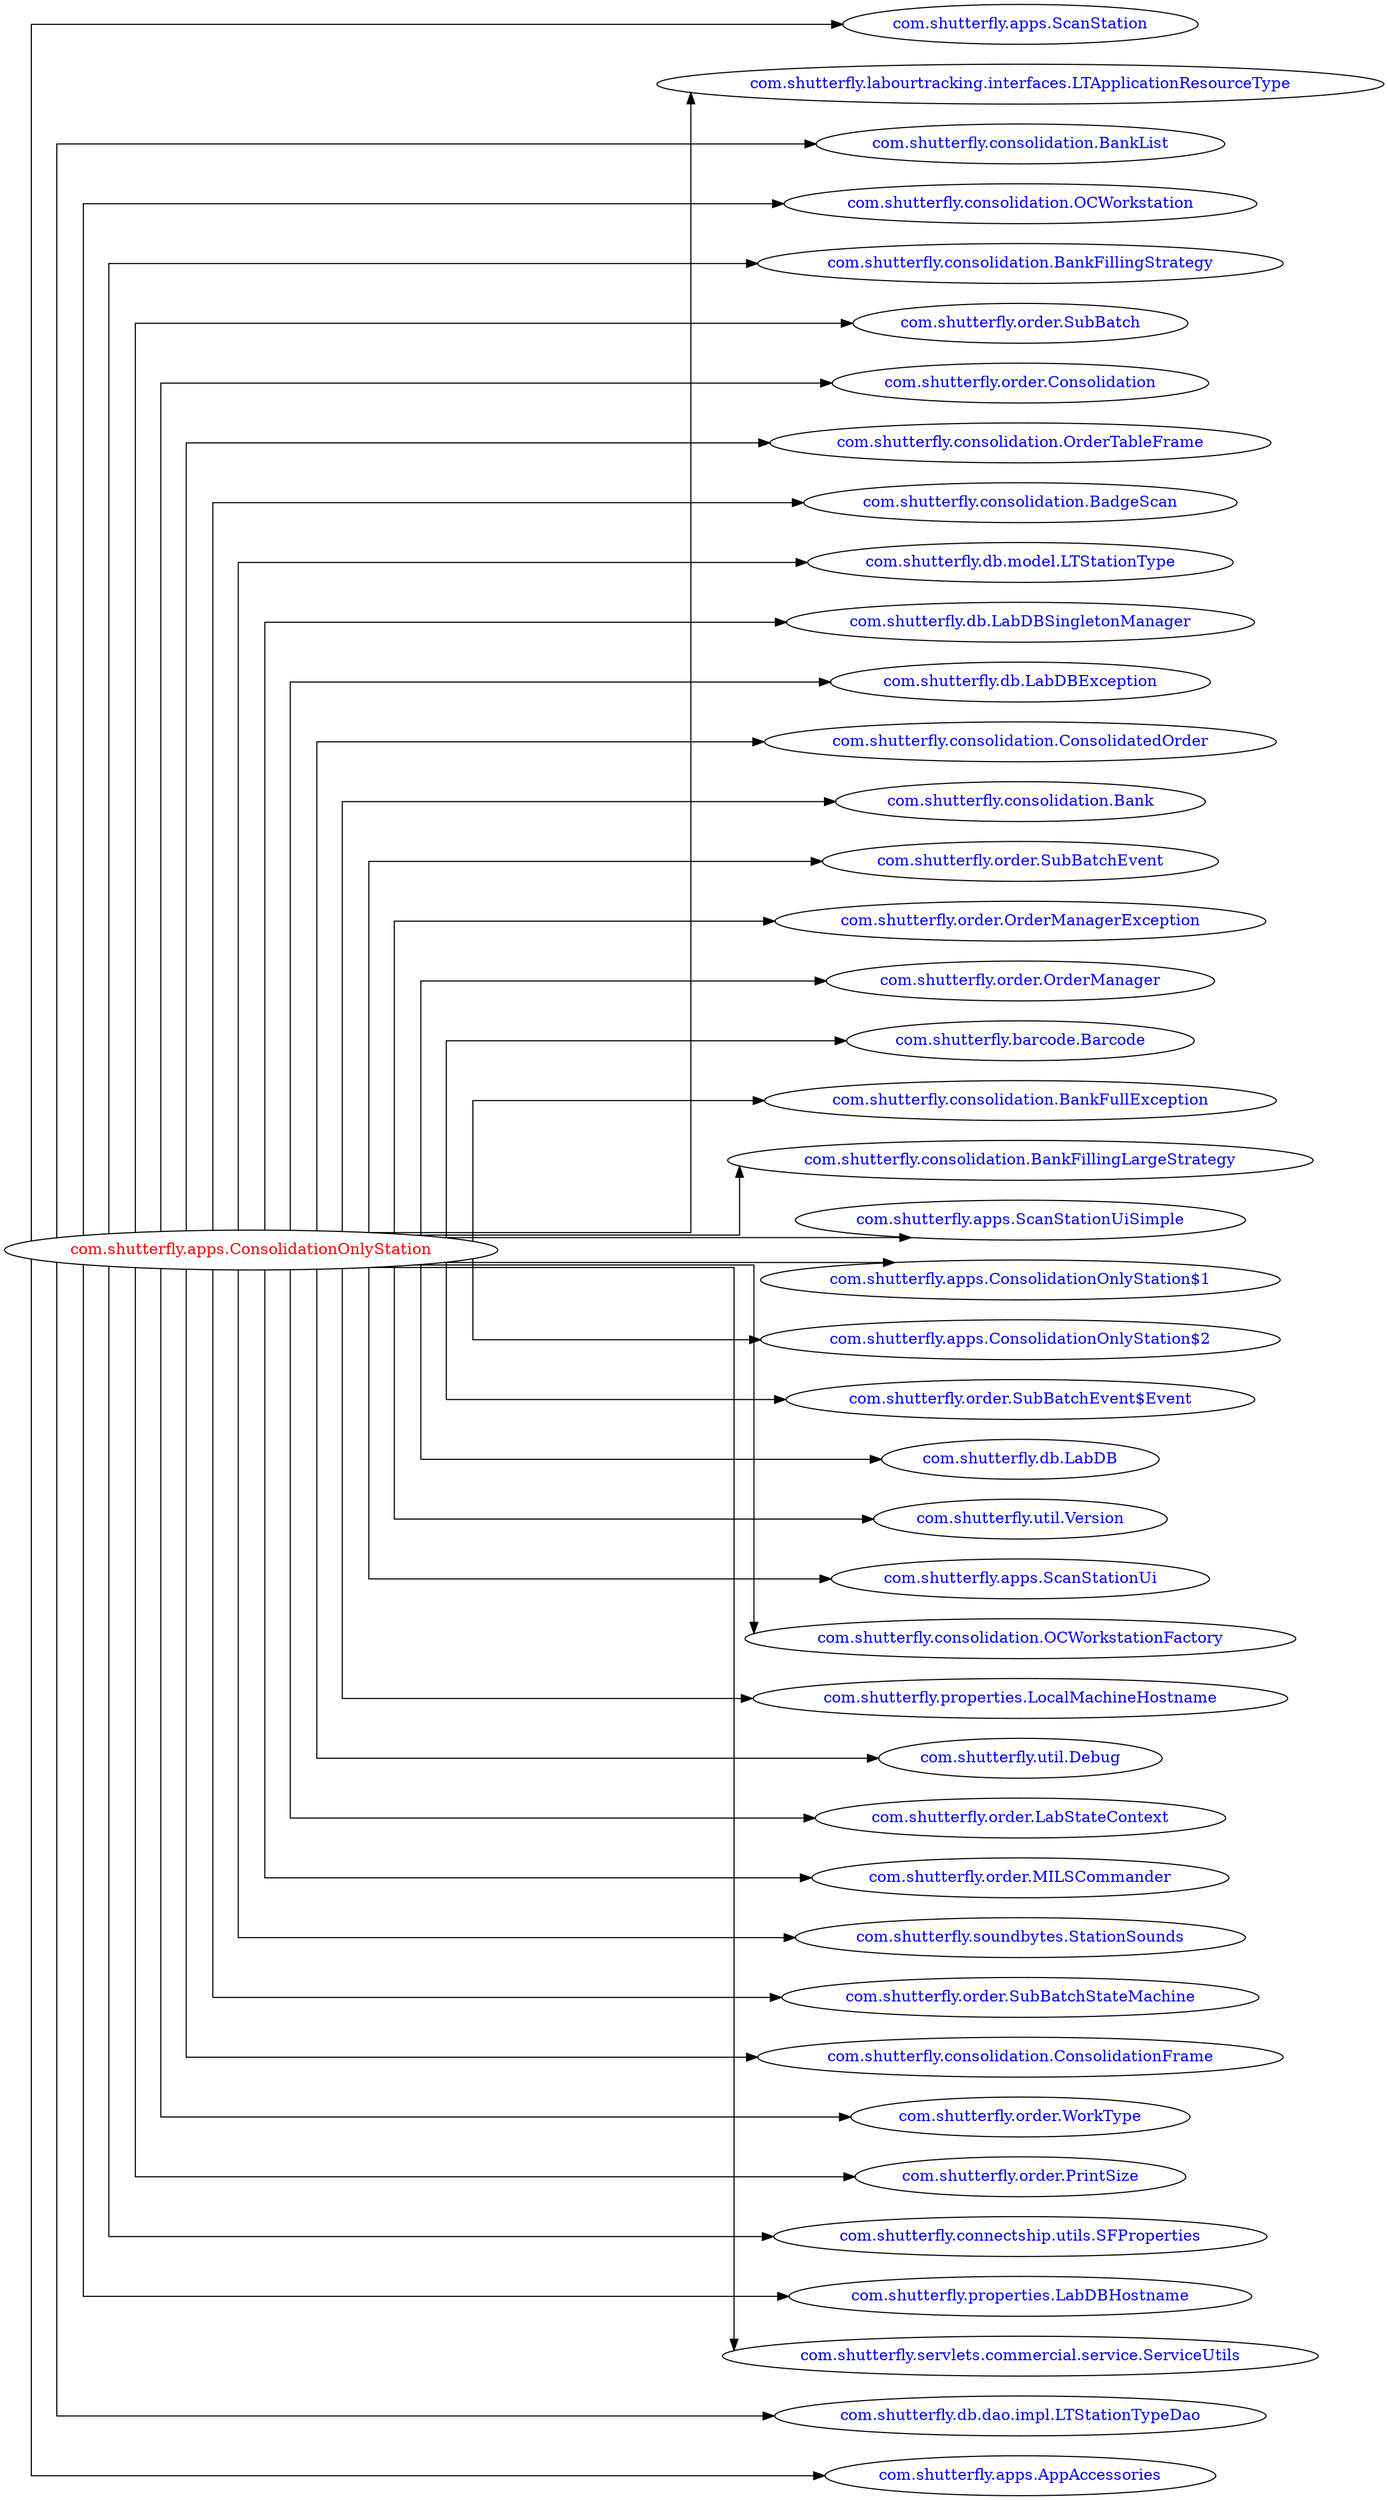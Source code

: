 digraph dependencyGraph {
 concentrate=true;
 ranksep="2.0";
 rankdir="LR"; 
 splines="ortho";
"com.shutterfly.apps.ConsolidationOnlyStation" [fontcolor="red"];
"com.shutterfly.apps.ScanStation" [ fontcolor="blue" ];
"com.shutterfly.apps.ConsolidationOnlyStation"->"com.shutterfly.apps.ScanStation";
"com.shutterfly.labourtracking.interfaces.LTApplicationResourceType" [ fontcolor="blue" ];
"com.shutterfly.apps.ConsolidationOnlyStation"->"com.shutterfly.labourtracking.interfaces.LTApplicationResourceType";
"com.shutterfly.consolidation.BankList" [ fontcolor="blue" ];
"com.shutterfly.apps.ConsolidationOnlyStation"->"com.shutterfly.consolidation.BankList";
"com.shutterfly.consolidation.OCWorkstation" [ fontcolor="blue" ];
"com.shutterfly.apps.ConsolidationOnlyStation"->"com.shutterfly.consolidation.OCWorkstation";
"com.shutterfly.consolidation.BankFillingStrategy" [ fontcolor="blue" ];
"com.shutterfly.apps.ConsolidationOnlyStation"->"com.shutterfly.consolidation.BankFillingStrategy";
"com.shutterfly.order.SubBatch" [ fontcolor="blue" ];
"com.shutterfly.apps.ConsolidationOnlyStation"->"com.shutterfly.order.SubBatch";
"com.shutterfly.order.Consolidation" [ fontcolor="blue" ];
"com.shutterfly.apps.ConsolidationOnlyStation"->"com.shutterfly.order.Consolidation";
"com.shutterfly.consolidation.OrderTableFrame" [ fontcolor="blue" ];
"com.shutterfly.apps.ConsolidationOnlyStation"->"com.shutterfly.consolidation.OrderTableFrame";
"com.shutterfly.consolidation.BadgeScan" [ fontcolor="blue" ];
"com.shutterfly.apps.ConsolidationOnlyStation"->"com.shutterfly.consolidation.BadgeScan";
"com.shutterfly.db.model.LTStationType" [ fontcolor="blue" ];
"com.shutterfly.apps.ConsolidationOnlyStation"->"com.shutterfly.db.model.LTStationType";
"com.shutterfly.db.LabDBSingletonManager" [ fontcolor="blue" ];
"com.shutterfly.apps.ConsolidationOnlyStation"->"com.shutterfly.db.LabDBSingletonManager";
"com.shutterfly.db.LabDBException" [ fontcolor="blue" ];
"com.shutterfly.apps.ConsolidationOnlyStation"->"com.shutterfly.db.LabDBException";
"com.shutterfly.consolidation.ConsolidatedOrder" [ fontcolor="blue" ];
"com.shutterfly.apps.ConsolidationOnlyStation"->"com.shutterfly.consolidation.ConsolidatedOrder";
"com.shutterfly.consolidation.Bank" [ fontcolor="blue" ];
"com.shutterfly.apps.ConsolidationOnlyStation"->"com.shutterfly.consolidation.Bank";
"com.shutterfly.order.SubBatchEvent" [ fontcolor="blue" ];
"com.shutterfly.apps.ConsolidationOnlyStation"->"com.shutterfly.order.SubBatchEvent";
"com.shutterfly.order.OrderManagerException" [ fontcolor="blue" ];
"com.shutterfly.apps.ConsolidationOnlyStation"->"com.shutterfly.order.OrderManagerException";
"com.shutterfly.order.OrderManager" [ fontcolor="blue" ];
"com.shutterfly.apps.ConsolidationOnlyStation"->"com.shutterfly.order.OrderManager";
"com.shutterfly.barcode.Barcode" [ fontcolor="blue" ];
"com.shutterfly.apps.ConsolidationOnlyStation"->"com.shutterfly.barcode.Barcode";
"com.shutterfly.consolidation.BankFullException" [ fontcolor="blue" ];
"com.shutterfly.apps.ConsolidationOnlyStation"->"com.shutterfly.consolidation.BankFullException";
"com.shutterfly.consolidation.BankFillingLargeStrategy" [ fontcolor="blue" ];
"com.shutterfly.apps.ConsolidationOnlyStation"->"com.shutterfly.consolidation.BankFillingLargeStrategy";
"com.shutterfly.apps.ScanStationUiSimple" [ fontcolor="blue" ];
"com.shutterfly.apps.ConsolidationOnlyStation"->"com.shutterfly.apps.ScanStationUiSimple";
"com.shutterfly.apps.ConsolidationOnlyStation$1" [ fontcolor="blue" ];
"com.shutterfly.apps.ConsolidationOnlyStation"->"com.shutterfly.apps.ConsolidationOnlyStation$1";
"com.shutterfly.apps.ConsolidationOnlyStation$2" [ fontcolor="blue" ];
"com.shutterfly.apps.ConsolidationOnlyStation"->"com.shutterfly.apps.ConsolidationOnlyStation$2";
"com.shutterfly.order.SubBatchEvent$Event" [ fontcolor="blue" ];
"com.shutterfly.apps.ConsolidationOnlyStation"->"com.shutterfly.order.SubBatchEvent$Event";
"com.shutterfly.db.LabDB" [ fontcolor="blue" ];
"com.shutterfly.apps.ConsolidationOnlyStation"->"com.shutterfly.db.LabDB";
"com.shutterfly.util.Version" [ fontcolor="blue" ];
"com.shutterfly.apps.ConsolidationOnlyStation"->"com.shutterfly.util.Version";
"com.shutterfly.apps.ScanStationUi" [ fontcolor="blue" ];
"com.shutterfly.apps.ConsolidationOnlyStation"->"com.shutterfly.apps.ScanStationUi";
"com.shutterfly.consolidation.OCWorkstationFactory" [ fontcolor="blue" ];
"com.shutterfly.apps.ConsolidationOnlyStation"->"com.shutterfly.consolidation.OCWorkstationFactory";
"com.shutterfly.properties.LocalMachineHostname" [ fontcolor="blue" ];
"com.shutterfly.apps.ConsolidationOnlyStation"->"com.shutterfly.properties.LocalMachineHostname";
"com.shutterfly.util.Debug" [ fontcolor="blue" ];
"com.shutterfly.apps.ConsolidationOnlyStation"->"com.shutterfly.util.Debug";
"com.shutterfly.order.LabStateContext" [ fontcolor="blue" ];
"com.shutterfly.apps.ConsolidationOnlyStation"->"com.shutterfly.order.LabStateContext";
"com.shutterfly.order.MILSCommander" [ fontcolor="blue" ];
"com.shutterfly.apps.ConsolidationOnlyStation"->"com.shutterfly.order.MILSCommander";
"com.shutterfly.soundbytes.StationSounds" [ fontcolor="blue" ];
"com.shutterfly.apps.ConsolidationOnlyStation"->"com.shutterfly.soundbytes.StationSounds";
"com.shutterfly.order.SubBatchStateMachine" [ fontcolor="blue" ];
"com.shutterfly.apps.ConsolidationOnlyStation"->"com.shutterfly.order.SubBatchStateMachine";
"com.shutterfly.consolidation.ConsolidationFrame" [ fontcolor="blue" ];
"com.shutterfly.apps.ConsolidationOnlyStation"->"com.shutterfly.consolidation.ConsolidationFrame";
"com.shutterfly.order.WorkType" [ fontcolor="blue" ];
"com.shutterfly.apps.ConsolidationOnlyStation"->"com.shutterfly.order.WorkType";
"com.shutterfly.order.PrintSize" [ fontcolor="blue" ];
"com.shutterfly.apps.ConsolidationOnlyStation"->"com.shutterfly.order.PrintSize";
"com.shutterfly.connectship.utils.SFProperties" [ fontcolor="blue" ];
"com.shutterfly.apps.ConsolidationOnlyStation"->"com.shutterfly.connectship.utils.SFProperties";
"com.shutterfly.properties.LabDBHostname" [ fontcolor="blue" ];
"com.shutterfly.apps.ConsolidationOnlyStation"->"com.shutterfly.properties.LabDBHostname";
"com.shutterfly.servlets.commercial.service.ServiceUtils" [ fontcolor="blue" ];
"com.shutterfly.apps.ConsolidationOnlyStation"->"com.shutterfly.servlets.commercial.service.ServiceUtils";
"com.shutterfly.db.dao.impl.LTStationTypeDao" [ fontcolor="blue" ];
"com.shutterfly.apps.ConsolidationOnlyStation"->"com.shutterfly.db.dao.impl.LTStationTypeDao";
"com.shutterfly.apps.AppAccessories" [ fontcolor="blue" ];
"com.shutterfly.apps.ConsolidationOnlyStation"->"com.shutterfly.apps.AppAccessories";
}